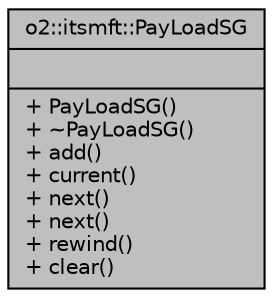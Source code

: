 digraph "o2::itsmft::PayLoadSG"
{
 // INTERACTIVE_SVG=YES
  bgcolor="transparent";
  edge [fontname="Helvetica",fontsize="10",labelfontname="Helvetica",labelfontsize="10"];
  node [fontname="Helvetica",fontsize="10",shape=record];
  Node1 [label="{o2::itsmft::PayLoadSG\n||+ PayLoadSG()\l+ ~PayLoadSG()\l+ add()\l+ current()\l+ next()\l+ next()\l+ rewind()\l+ clear()\l}",height=0.2,width=0.4,color="black", fillcolor="grey75", style="filled", fontcolor="black"];
}
